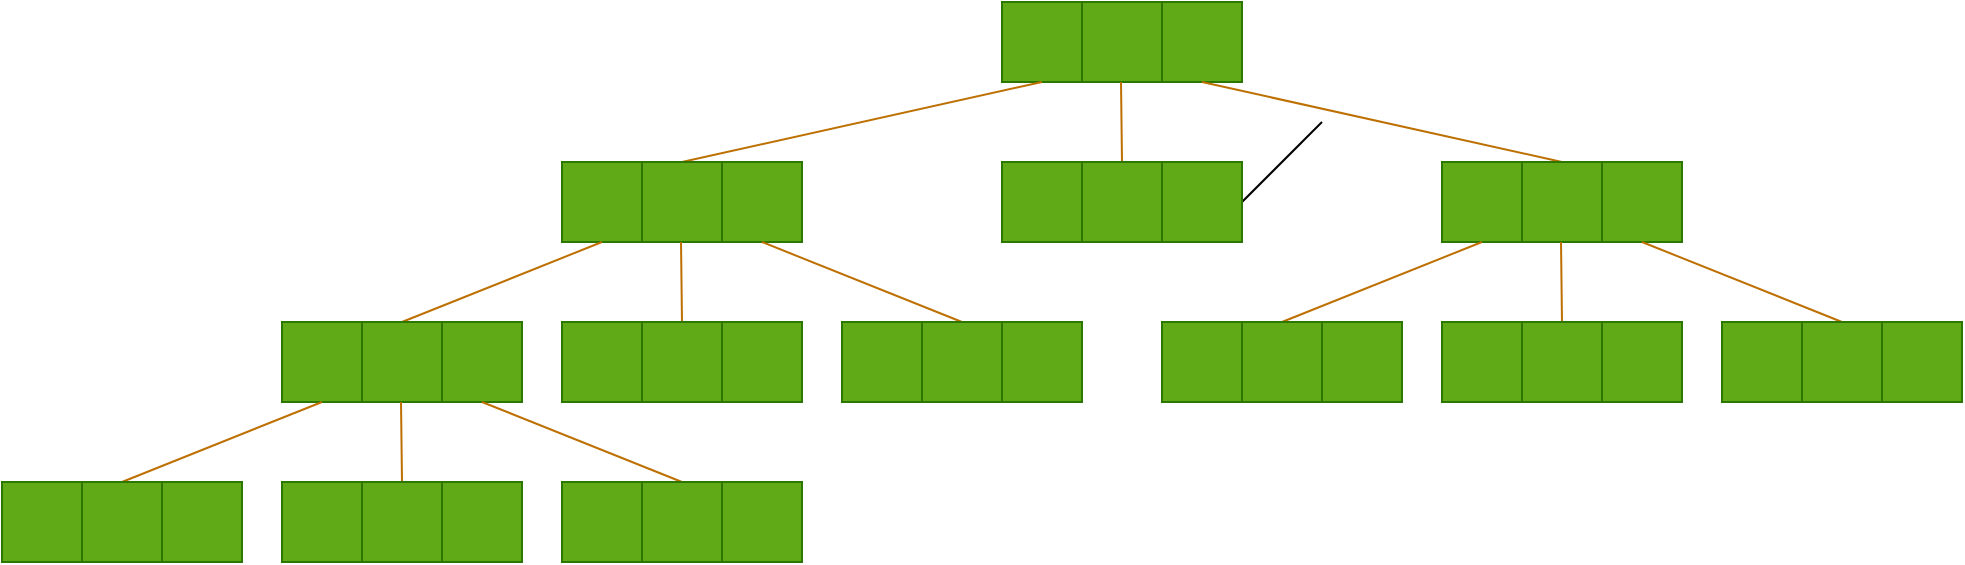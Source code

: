 <mxfile version="13.6.5">
    <diagram id="8o3RQR1Af4NwcuSsOJv0" name="Page-1">
        <mxGraphModel dx="3120" dy="1190" grid="1" gridSize="10" guides="1" tooltips="1" connect="1" arrows="1" fold="1" page="1" pageScale="1" pageWidth="1169" pageHeight="1654" background="#FFFFFF" math="0" shadow="0">
            <root>
                <mxCell id="0"/>
                <mxCell id="1" parent="0"/>
                <mxCell id="2" value="" style="whiteSpace=wrap;html=1;aspect=fixed;fillColor=#60a917;strokeColor=#2D7600;fontColor=#ffffff;" vertex="1" parent="1">
                    <mxGeometry x="20" y="70" width="40" height="40" as="geometry"/>
                </mxCell>
                <mxCell id="3" value="" style="whiteSpace=wrap;html=1;aspect=fixed;fillColor=#60a917;strokeColor=#2D7600;fontColor=#ffffff;" vertex="1" parent="1">
                    <mxGeometry x="60" y="70" width="40" height="40" as="geometry"/>
                </mxCell>
                <mxCell id="4" value="" style="whiteSpace=wrap;html=1;aspect=fixed;fillColor=#60a917;strokeColor=#2D7600;fontColor=#ffffff;" vertex="1" parent="1">
                    <mxGeometry x="100" y="70" width="40" height="40" as="geometry"/>
                </mxCell>
                <mxCell id="5" value="" style="endArrow=none;html=1;fillColor=#f0a30a;strokeColor=#BD7000;" edge="1" parent="1">
                    <mxGeometry width="50" height="50" relative="1" as="geometry">
                        <mxPoint x="-140" y="150" as="sourcePoint"/>
                        <mxPoint x="40" y="110" as="targetPoint"/>
                    </mxGeometry>
                </mxCell>
                <mxCell id="6" value="" style="endArrow=none;html=1;" edge="1" parent="1">
                    <mxGeometry width="50" height="50" relative="1" as="geometry">
                        <mxPoint x="130" y="180" as="sourcePoint"/>
                        <mxPoint x="180" y="130" as="targetPoint"/>
                    </mxGeometry>
                </mxCell>
                <mxCell id="7" value="" style="endArrow=none;html=1;fillColor=#f0a30a;strokeColor=#BD7000;" edge="1" parent="1">
                    <mxGeometry width="50" height="50" relative="1" as="geometry">
                        <mxPoint x="80" y="150" as="sourcePoint"/>
                        <mxPoint x="79.5" y="110" as="targetPoint"/>
                    </mxGeometry>
                </mxCell>
                <mxCell id="8" value="" style="endArrow=none;html=1;fillColor=#f0a30a;strokeColor=#BD7000;" edge="1" parent="1">
                    <mxGeometry width="50" height="50" relative="1" as="geometry">
                        <mxPoint x="300" y="150" as="sourcePoint"/>
                        <mxPoint x="120" y="110" as="targetPoint"/>
                    </mxGeometry>
                </mxCell>
                <mxCell id="9" value="" style="whiteSpace=wrap;html=1;aspect=fixed;fillColor=#60a917;strokeColor=#2D7600;fontColor=#ffffff;" vertex="1" parent="1">
                    <mxGeometry x="-200" y="150" width="40" height="40" as="geometry"/>
                </mxCell>
                <mxCell id="10" value="" style="whiteSpace=wrap;html=1;aspect=fixed;fillColor=#60a917;strokeColor=#2D7600;fontColor=#ffffff;" vertex="1" parent="1">
                    <mxGeometry x="-160" y="150" width="40" height="40" as="geometry"/>
                </mxCell>
                <mxCell id="11" value="" style="whiteSpace=wrap;html=1;aspect=fixed;fillColor=#60a917;strokeColor=#2D7600;fontColor=#ffffff;" vertex="1" parent="1">
                    <mxGeometry x="-120" y="150" width="40" height="40" as="geometry"/>
                </mxCell>
                <mxCell id="12" value="" style="endArrow=none;html=1;fillColor=#f0a30a;strokeColor=#BD7000;" edge="1" parent="1">
                    <mxGeometry width="50" height="50" relative="1" as="geometry">
                        <mxPoint x="-140" y="230" as="sourcePoint"/>
                        <mxPoint x="-140.5" y="190" as="targetPoint"/>
                    </mxGeometry>
                </mxCell>
                <mxCell id="13" value="" style="endArrow=none;html=1;fillColor=#f0a30a;strokeColor=#BD7000;exitX=0.5;exitY=0;exitDx=0;exitDy=0;" edge="1" parent="1" source="28">
                    <mxGeometry width="50" height="50" relative="1" as="geometry">
                        <mxPoint x="-20" y="230" as="sourcePoint"/>
                        <mxPoint x="-100" y="190" as="targetPoint"/>
                    </mxGeometry>
                </mxCell>
                <mxCell id="14" value="" style="endArrow=none;html=1;fillColor=#f0a30a;strokeColor=#BD7000;exitX=0.5;exitY=0;exitDx=0;exitDy=0;" edge="1" parent="1" source="22">
                    <mxGeometry width="50" height="50" relative="1" as="geometry">
                        <mxPoint x="-260" y="230" as="sourcePoint"/>
                        <mxPoint x="-180" y="190" as="targetPoint"/>
                    </mxGeometry>
                </mxCell>
                <mxCell id="15" value="" style="whiteSpace=wrap;html=1;aspect=fixed;fillColor=#60a917;strokeColor=#2D7600;fontColor=#ffffff;" vertex="1" parent="1">
                    <mxGeometry x="20" y="150" width="40" height="40" as="geometry"/>
                </mxCell>
                <mxCell id="16" value="" style="whiteSpace=wrap;html=1;aspect=fixed;fillColor=#60a917;strokeColor=#2D7600;fontColor=#ffffff;" vertex="1" parent="1">
                    <mxGeometry x="60" y="150" width="40" height="40" as="geometry"/>
                </mxCell>
                <mxCell id="17" value="" style="whiteSpace=wrap;html=1;aspect=fixed;fillColor=#60a917;strokeColor=#2D7600;fontColor=#ffffff;" vertex="1" parent="1">
                    <mxGeometry x="100" y="150" width="40" height="40" as="geometry"/>
                </mxCell>
                <mxCell id="18" value="" style="whiteSpace=wrap;html=1;aspect=fixed;fillColor=#60a917;strokeColor=#2D7600;fontColor=#ffffff;" vertex="1" parent="1">
                    <mxGeometry x="240" y="150" width="40" height="40" as="geometry"/>
                </mxCell>
                <mxCell id="19" value="" style="whiteSpace=wrap;html=1;aspect=fixed;fillColor=#60a917;strokeColor=#2D7600;fontColor=#ffffff;" vertex="1" parent="1">
                    <mxGeometry x="280" y="150" width="40" height="40" as="geometry"/>
                </mxCell>
                <mxCell id="20" value="" style="whiteSpace=wrap;html=1;aspect=fixed;fillColor=#60a917;strokeColor=#2D7600;fontColor=#ffffff;" vertex="1" parent="1">
                    <mxGeometry x="320" y="150" width="40" height="40" as="geometry"/>
                </mxCell>
                <mxCell id="21" value="" style="whiteSpace=wrap;html=1;aspect=fixed;fillColor=#60a917;strokeColor=#2D7600;fontColor=#ffffff;" vertex="1" parent="1">
                    <mxGeometry x="-340" y="230" width="40" height="40" as="geometry"/>
                </mxCell>
                <mxCell id="22" value="" style="whiteSpace=wrap;html=1;aspect=fixed;fillColor=#60a917;strokeColor=#2D7600;fontColor=#ffffff;" vertex="1" parent="1">
                    <mxGeometry x="-300" y="230" width="40" height="40" as="geometry"/>
                </mxCell>
                <mxCell id="23" value="" style="whiteSpace=wrap;html=1;aspect=fixed;fillColor=#60a917;strokeColor=#2D7600;fontColor=#ffffff;" vertex="1" parent="1">
                    <mxGeometry x="-260" y="230" width="40" height="40" as="geometry"/>
                </mxCell>
                <mxCell id="24" value="" style="whiteSpace=wrap;html=1;aspect=fixed;fillColor=#60a917;strokeColor=#2D7600;fontColor=#ffffff;" vertex="1" parent="1">
                    <mxGeometry x="-200" y="230" width="40" height="40" as="geometry"/>
                </mxCell>
                <mxCell id="25" value="" style="whiteSpace=wrap;html=1;aspect=fixed;fillColor=#60a917;strokeColor=#2D7600;fontColor=#ffffff;" vertex="1" parent="1">
                    <mxGeometry x="-160" y="230" width="40" height="40" as="geometry"/>
                </mxCell>
                <mxCell id="26" value="" style="whiteSpace=wrap;html=1;aspect=fixed;fillColor=#60a917;strokeColor=#2D7600;fontColor=#ffffff;" vertex="1" parent="1">
                    <mxGeometry x="-120" y="230" width="40" height="40" as="geometry"/>
                </mxCell>
                <mxCell id="27" value="" style="whiteSpace=wrap;html=1;aspect=fixed;fillColor=#60a917;strokeColor=#2D7600;fontColor=#ffffff;" vertex="1" parent="1">
                    <mxGeometry x="-60" y="230" width="40" height="40" as="geometry"/>
                </mxCell>
                <mxCell id="28" value="" style="whiteSpace=wrap;html=1;aspect=fixed;fillColor=#60a917;strokeColor=#2D7600;fontColor=#ffffff;" vertex="1" parent="1">
                    <mxGeometry x="-20" y="230" width="40" height="40" as="geometry"/>
                </mxCell>
                <mxCell id="29" value="" style="whiteSpace=wrap;html=1;aspect=fixed;fillColor=#60a917;strokeColor=#2D7600;fontColor=#ffffff;" vertex="1" parent="1">
                    <mxGeometry x="20" y="230" width="40" height="40" as="geometry"/>
                </mxCell>
                <mxCell id="30" value="" style="endArrow=none;html=1;fillColor=#f0a30a;strokeColor=#BD7000;" edge="1" parent="1">
                    <mxGeometry width="50" height="50" relative="1" as="geometry">
                        <mxPoint x="300" y="230" as="sourcePoint"/>
                        <mxPoint x="299.5" y="190" as="targetPoint"/>
                    </mxGeometry>
                </mxCell>
                <mxCell id="31" value="" style="endArrow=none;html=1;fillColor=#f0a30a;strokeColor=#BD7000;exitX=0.5;exitY=0;exitDx=0;exitDy=0;" edge="1" parent="1" source="40">
                    <mxGeometry width="50" height="50" relative="1" as="geometry">
                        <mxPoint x="420" y="230" as="sourcePoint"/>
                        <mxPoint x="340" y="190" as="targetPoint"/>
                    </mxGeometry>
                </mxCell>
                <mxCell id="32" value="" style="endArrow=none;html=1;fillColor=#f0a30a;strokeColor=#BD7000;exitX=0.5;exitY=0;exitDx=0;exitDy=0;" edge="1" parent="1" source="34">
                    <mxGeometry width="50" height="50" relative="1" as="geometry">
                        <mxPoint x="180" y="230" as="sourcePoint"/>
                        <mxPoint x="260" y="190" as="targetPoint"/>
                    </mxGeometry>
                </mxCell>
                <mxCell id="33" value="" style="whiteSpace=wrap;html=1;aspect=fixed;fillColor=#60a917;strokeColor=#2D7600;fontColor=#ffffff;" vertex="1" parent="1">
                    <mxGeometry x="100" y="230" width="40" height="40" as="geometry"/>
                </mxCell>
                <mxCell id="34" value="" style="whiteSpace=wrap;html=1;aspect=fixed;fillColor=#60a917;strokeColor=#2D7600;fontColor=#ffffff;" vertex="1" parent="1">
                    <mxGeometry x="140" y="230" width="40" height="40" as="geometry"/>
                </mxCell>
                <mxCell id="35" value="" style="whiteSpace=wrap;html=1;aspect=fixed;fillColor=#60a917;strokeColor=#2D7600;fontColor=#ffffff;" vertex="1" parent="1">
                    <mxGeometry x="180" y="230" width="40" height="40" as="geometry"/>
                </mxCell>
                <mxCell id="36" value="" style="whiteSpace=wrap;html=1;aspect=fixed;fillColor=#60a917;strokeColor=#2D7600;fontColor=#ffffff;" vertex="1" parent="1">
                    <mxGeometry x="240" y="230" width="40" height="40" as="geometry"/>
                </mxCell>
                <mxCell id="37" value="" style="whiteSpace=wrap;html=1;aspect=fixed;fillColor=#60a917;strokeColor=#2D7600;fontColor=#ffffff;" vertex="1" parent="1">
                    <mxGeometry x="280" y="230" width="40" height="40" as="geometry"/>
                </mxCell>
                <mxCell id="38" value="" style="whiteSpace=wrap;html=1;aspect=fixed;fillColor=#60a917;strokeColor=#2D7600;fontColor=#ffffff;" vertex="1" parent="1">
                    <mxGeometry x="320" y="230" width="40" height="40" as="geometry"/>
                </mxCell>
                <mxCell id="39" value="" style="whiteSpace=wrap;html=1;aspect=fixed;fillColor=#60a917;strokeColor=#2D7600;fontColor=#ffffff;" vertex="1" parent="1">
                    <mxGeometry x="380" y="230" width="40" height="40" as="geometry"/>
                </mxCell>
                <mxCell id="40" value="" style="whiteSpace=wrap;html=1;aspect=fixed;fillColor=#60a917;strokeColor=#2D7600;fontColor=#ffffff;" vertex="1" parent="1">
                    <mxGeometry x="420" y="230" width="40" height="40" as="geometry"/>
                </mxCell>
                <mxCell id="41" value="" style="whiteSpace=wrap;html=1;aspect=fixed;fillColor=#60a917;strokeColor=#2D7600;fontColor=#ffffff;" vertex="1" parent="1">
                    <mxGeometry x="460" y="230" width="40" height="40" as="geometry"/>
                </mxCell>
                <mxCell id="42" value="" style="endArrow=none;html=1;fillColor=#f0a30a;strokeColor=#BD7000;" edge="1" parent="1">
                    <mxGeometry width="50" height="50" relative="1" as="geometry">
                        <mxPoint x="-280" y="310" as="sourcePoint"/>
                        <mxPoint x="-280.5" y="270" as="targetPoint"/>
                    </mxGeometry>
                </mxCell>
                <mxCell id="43" value="" style="endArrow=none;html=1;fillColor=#f0a30a;strokeColor=#BD7000;exitX=0.5;exitY=0;exitDx=0;exitDy=0;" edge="1" parent="1" source="52">
                    <mxGeometry width="50" height="50" relative="1" as="geometry">
                        <mxPoint x="-160" y="310" as="sourcePoint"/>
                        <mxPoint x="-240" y="270" as="targetPoint"/>
                    </mxGeometry>
                </mxCell>
                <mxCell id="44" value="" style="endArrow=none;html=1;fillColor=#f0a30a;strokeColor=#BD7000;exitX=0.5;exitY=0;exitDx=0;exitDy=0;" edge="1" parent="1" source="46">
                    <mxGeometry width="50" height="50" relative="1" as="geometry">
                        <mxPoint x="-400" y="310" as="sourcePoint"/>
                        <mxPoint x="-320" y="270" as="targetPoint"/>
                    </mxGeometry>
                </mxCell>
                <mxCell id="45" value="" style="whiteSpace=wrap;html=1;aspect=fixed;fillColor=#60a917;strokeColor=#2D7600;fontColor=#ffffff;" vertex="1" parent="1">
                    <mxGeometry x="-480" y="310" width="40" height="40" as="geometry"/>
                </mxCell>
                <mxCell id="46" value="" style="whiteSpace=wrap;html=1;aspect=fixed;fillColor=#60a917;strokeColor=#2D7600;fontColor=#ffffff;" vertex="1" parent="1">
                    <mxGeometry x="-440" y="310" width="40" height="40" as="geometry"/>
                </mxCell>
                <mxCell id="47" value="" style="whiteSpace=wrap;html=1;aspect=fixed;fillColor=#60a917;strokeColor=#2D7600;fontColor=#ffffff;" vertex="1" parent="1">
                    <mxGeometry x="-400" y="310" width="40" height="40" as="geometry"/>
                </mxCell>
                <mxCell id="48" value="" style="whiteSpace=wrap;html=1;aspect=fixed;fillColor=#60a917;strokeColor=#2D7600;fontColor=#ffffff;" vertex="1" parent="1">
                    <mxGeometry x="-340" y="310" width="40" height="40" as="geometry"/>
                </mxCell>
                <mxCell id="49" value="" style="whiteSpace=wrap;html=1;aspect=fixed;fillColor=#60a917;strokeColor=#2D7600;fontColor=#ffffff;" vertex="1" parent="1">
                    <mxGeometry x="-300" y="310" width="40" height="40" as="geometry"/>
                </mxCell>
                <mxCell id="50" value="" style="whiteSpace=wrap;html=1;aspect=fixed;fillColor=#60a917;strokeColor=#2D7600;fontColor=#ffffff;" vertex="1" parent="1">
                    <mxGeometry x="-260" y="310" width="40" height="40" as="geometry"/>
                </mxCell>
                <mxCell id="51" value="" style="whiteSpace=wrap;html=1;aspect=fixed;fillColor=#60a917;strokeColor=#2D7600;fontColor=#ffffff;" vertex="1" parent="1">
                    <mxGeometry x="-200" y="310" width="40" height="40" as="geometry"/>
                </mxCell>
                <mxCell id="52" value="" style="whiteSpace=wrap;html=1;aspect=fixed;fillColor=#60a917;strokeColor=#2D7600;fontColor=#ffffff;" vertex="1" parent="1">
                    <mxGeometry x="-160" y="310" width="40" height="40" as="geometry"/>
                </mxCell>
                <mxCell id="53" value="" style="whiteSpace=wrap;html=1;aspect=fixed;fillColor=#60a917;strokeColor=#2D7600;fontColor=#ffffff;" vertex="1" parent="1">
                    <mxGeometry x="-120" y="310" width="40" height="40" as="geometry"/>
                </mxCell>
            </root>
        </mxGraphModel>
    </diagram>
</mxfile>